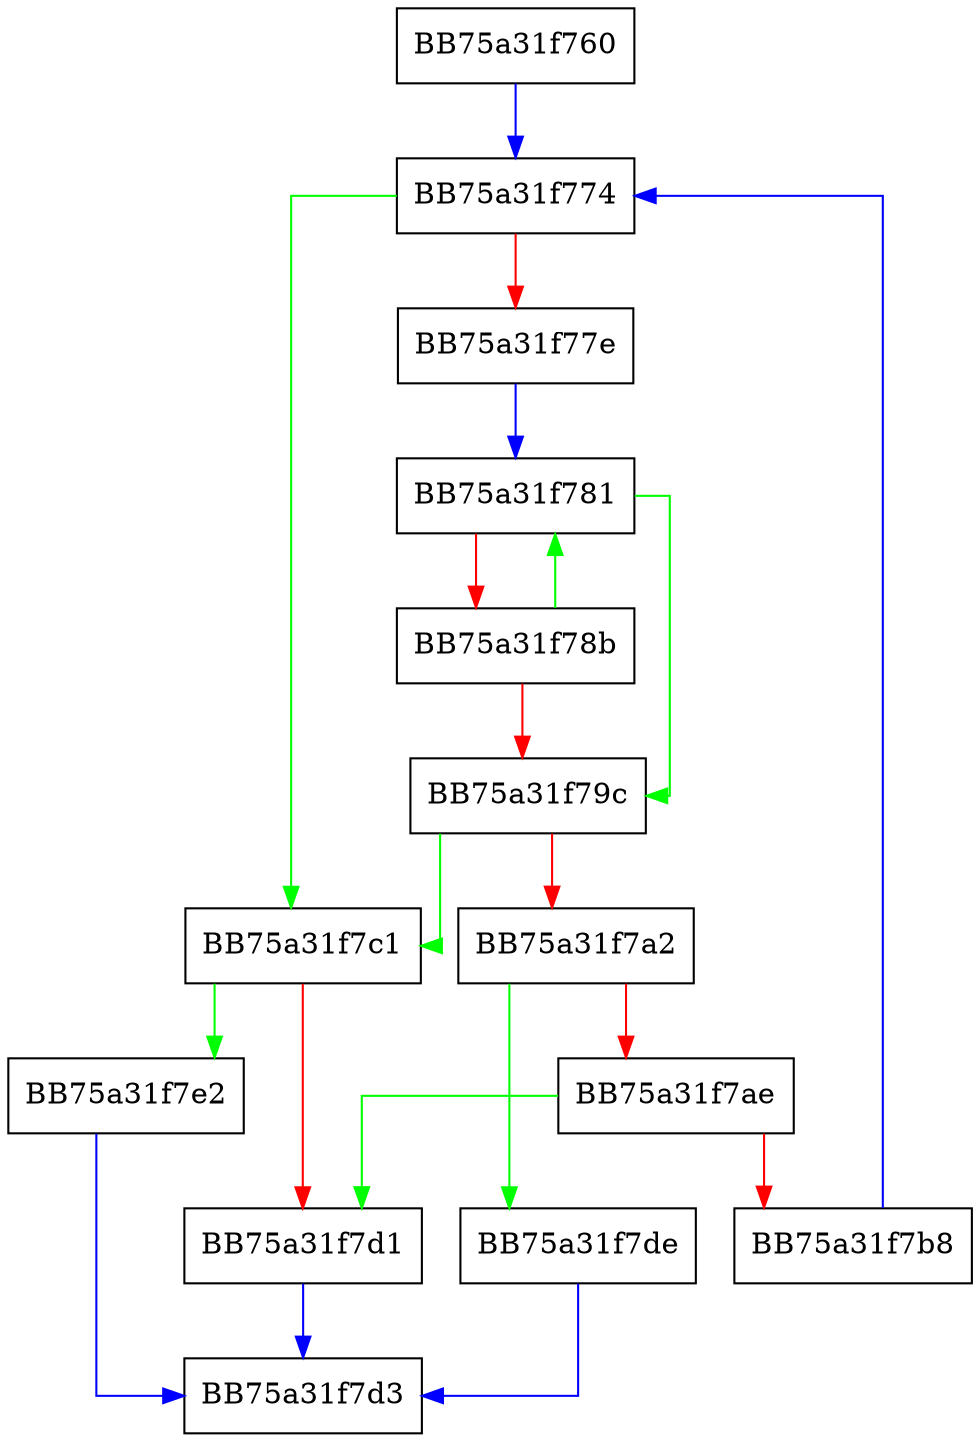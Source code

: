 digraph find_restart_any {
  node [shape="box"];
  graph [splines=ortho];
  BB75a31f760 -> BB75a31f774 [color="blue"];
  BB75a31f774 -> BB75a31f7c1 [color="green"];
  BB75a31f774 -> BB75a31f77e [color="red"];
  BB75a31f77e -> BB75a31f781 [color="blue"];
  BB75a31f781 -> BB75a31f79c [color="green"];
  BB75a31f781 -> BB75a31f78b [color="red"];
  BB75a31f78b -> BB75a31f781 [color="green"];
  BB75a31f78b -> BB75a31f79c [color="red"];
  BB75a31f79c -> BB75a31f7c1 [color="green"];
  BB75a31f79c -> BB75a31f7a2 [color="red"];
  BB75a31f7a2 -> BB75a31f7de [color="green"];
  BB75a31f7a2 -> BB75a31f7ae [color="red"];
  BB75a31f7ae -> BB75a31f7d1 [color="green"];
  BB75a31f7ae -> BB75a31f7b8 [color="red"];
  BB75a31f7b8 -> BB75a31f774 [color="blue"];
  BB75a31f7c1 -> BB75a31f7e2 [color="green"];
  BB75a31f7c1 -> BB75a31f7d1 [color="red"];
  BB75a31f7d1 -> BB75a31f7d3 [color="blue"];
  BB75a31f7de -> BB75a31f7d3 [color="blue"];
  BB75a31f7e2 -> BB75a31f7d3 [color="blue"];
}